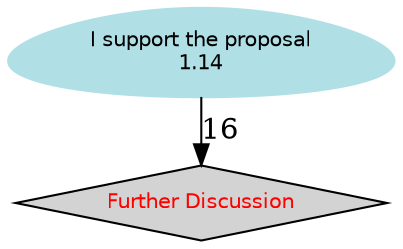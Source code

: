 digraph Results {
  ranksep=0.25;
 "I support the proposal\n1.14" [ style="filled" , color="powderblue", shape=egg, fontcolor="Navy Blue", fontname="Helvetica", fontsize=10  ];
 "I support the proposal\n1.14" -> "Further Discussion" [ label="16" ];
 "Further Discussion" [ style="filled" , shape=diamond, fontcolor="Red", fontname="Helvetica", fontsize=10  ];
}
